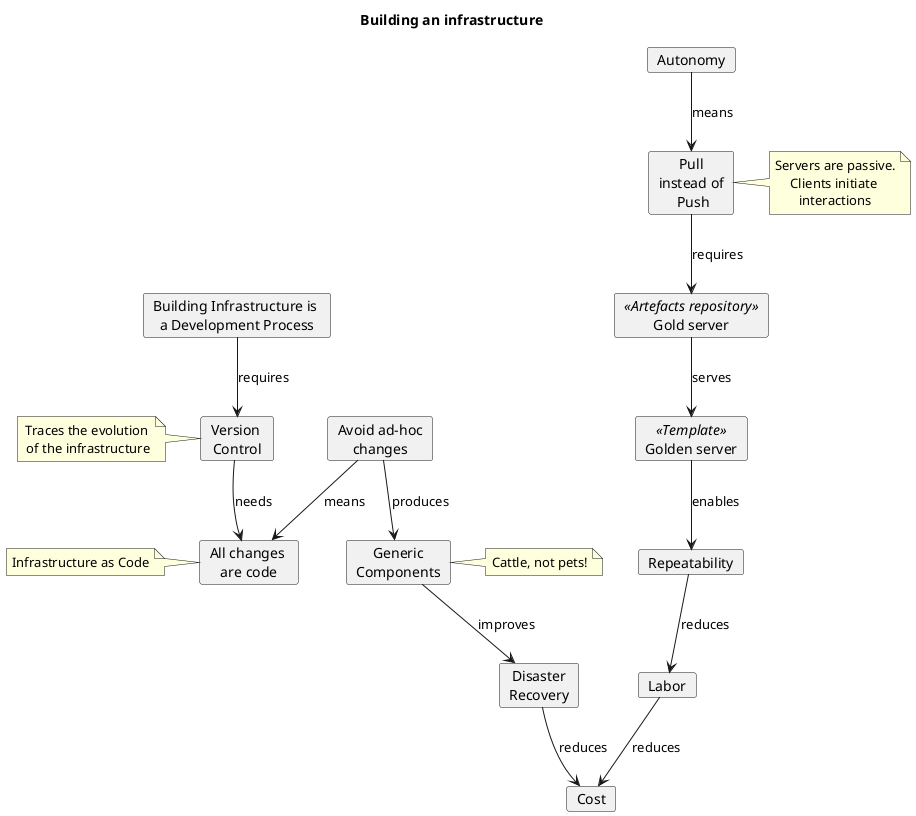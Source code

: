 @startuml

title Building an infrastructure

'left to right direction
skinparam defaultTextAlignment center

card "All changes \nare code" as code
note left: Infrastructure as Code
card "Avoid ad-hoc\nchanges" as adhoc
card "Autonomy" as autonomy
card "Building Infrastructure is \na Development Process" as dev
card "Generic\nComponents" as generic
note right: Cattle, not pets!
card "Cost" as cost
card "Disaster\nRecovery" as dr
card "Gold server" <<Artefacts repository>> as artefacts
card "Golden server" <<Template>> as golden
card "Labor" as labor
card "Pull\ninstead of\n Push" as pull
note right: Servers are passive.\nClients initiate \ninteractions
card "Repeatability" as repeat
card "Version \nControl" as vc
note left: Traces the evolution\n of the infrastructure


artefacts --> golden: serves
adhoc --> generic: produces
adhoc --> code: means
generic --> dr: improves
dr --> cost: reduces
dev --> vc: requires
golden --> repeat: enables
labor --> cost: reduces
autonomy --> pull: means
pull --> artefacts: requires
repeat --> labor: reduces
vc --> code: needs

@enduml
